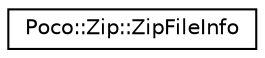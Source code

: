digraph "Graphical Class Hierarchy"
{
 // LATEX_PDF_SIZE
  edge [fontname="Helvetica",fontsize="10",labelfontname="Helvetica",labelfontsize="10"];
  node [fontname="Helvetica",fontsize="10",shape=record];
  rankdir="LR";
  Node0 [label="Poco::Zip::ZipFileInfo",height=0.2,width=0.4,color="black", fillcolor="white", style="filled",URL="$classPoco_1_1Zip_1_1ZipFileInfo.html",tooltip="Stores a Zip directory entry of a file."];
}
